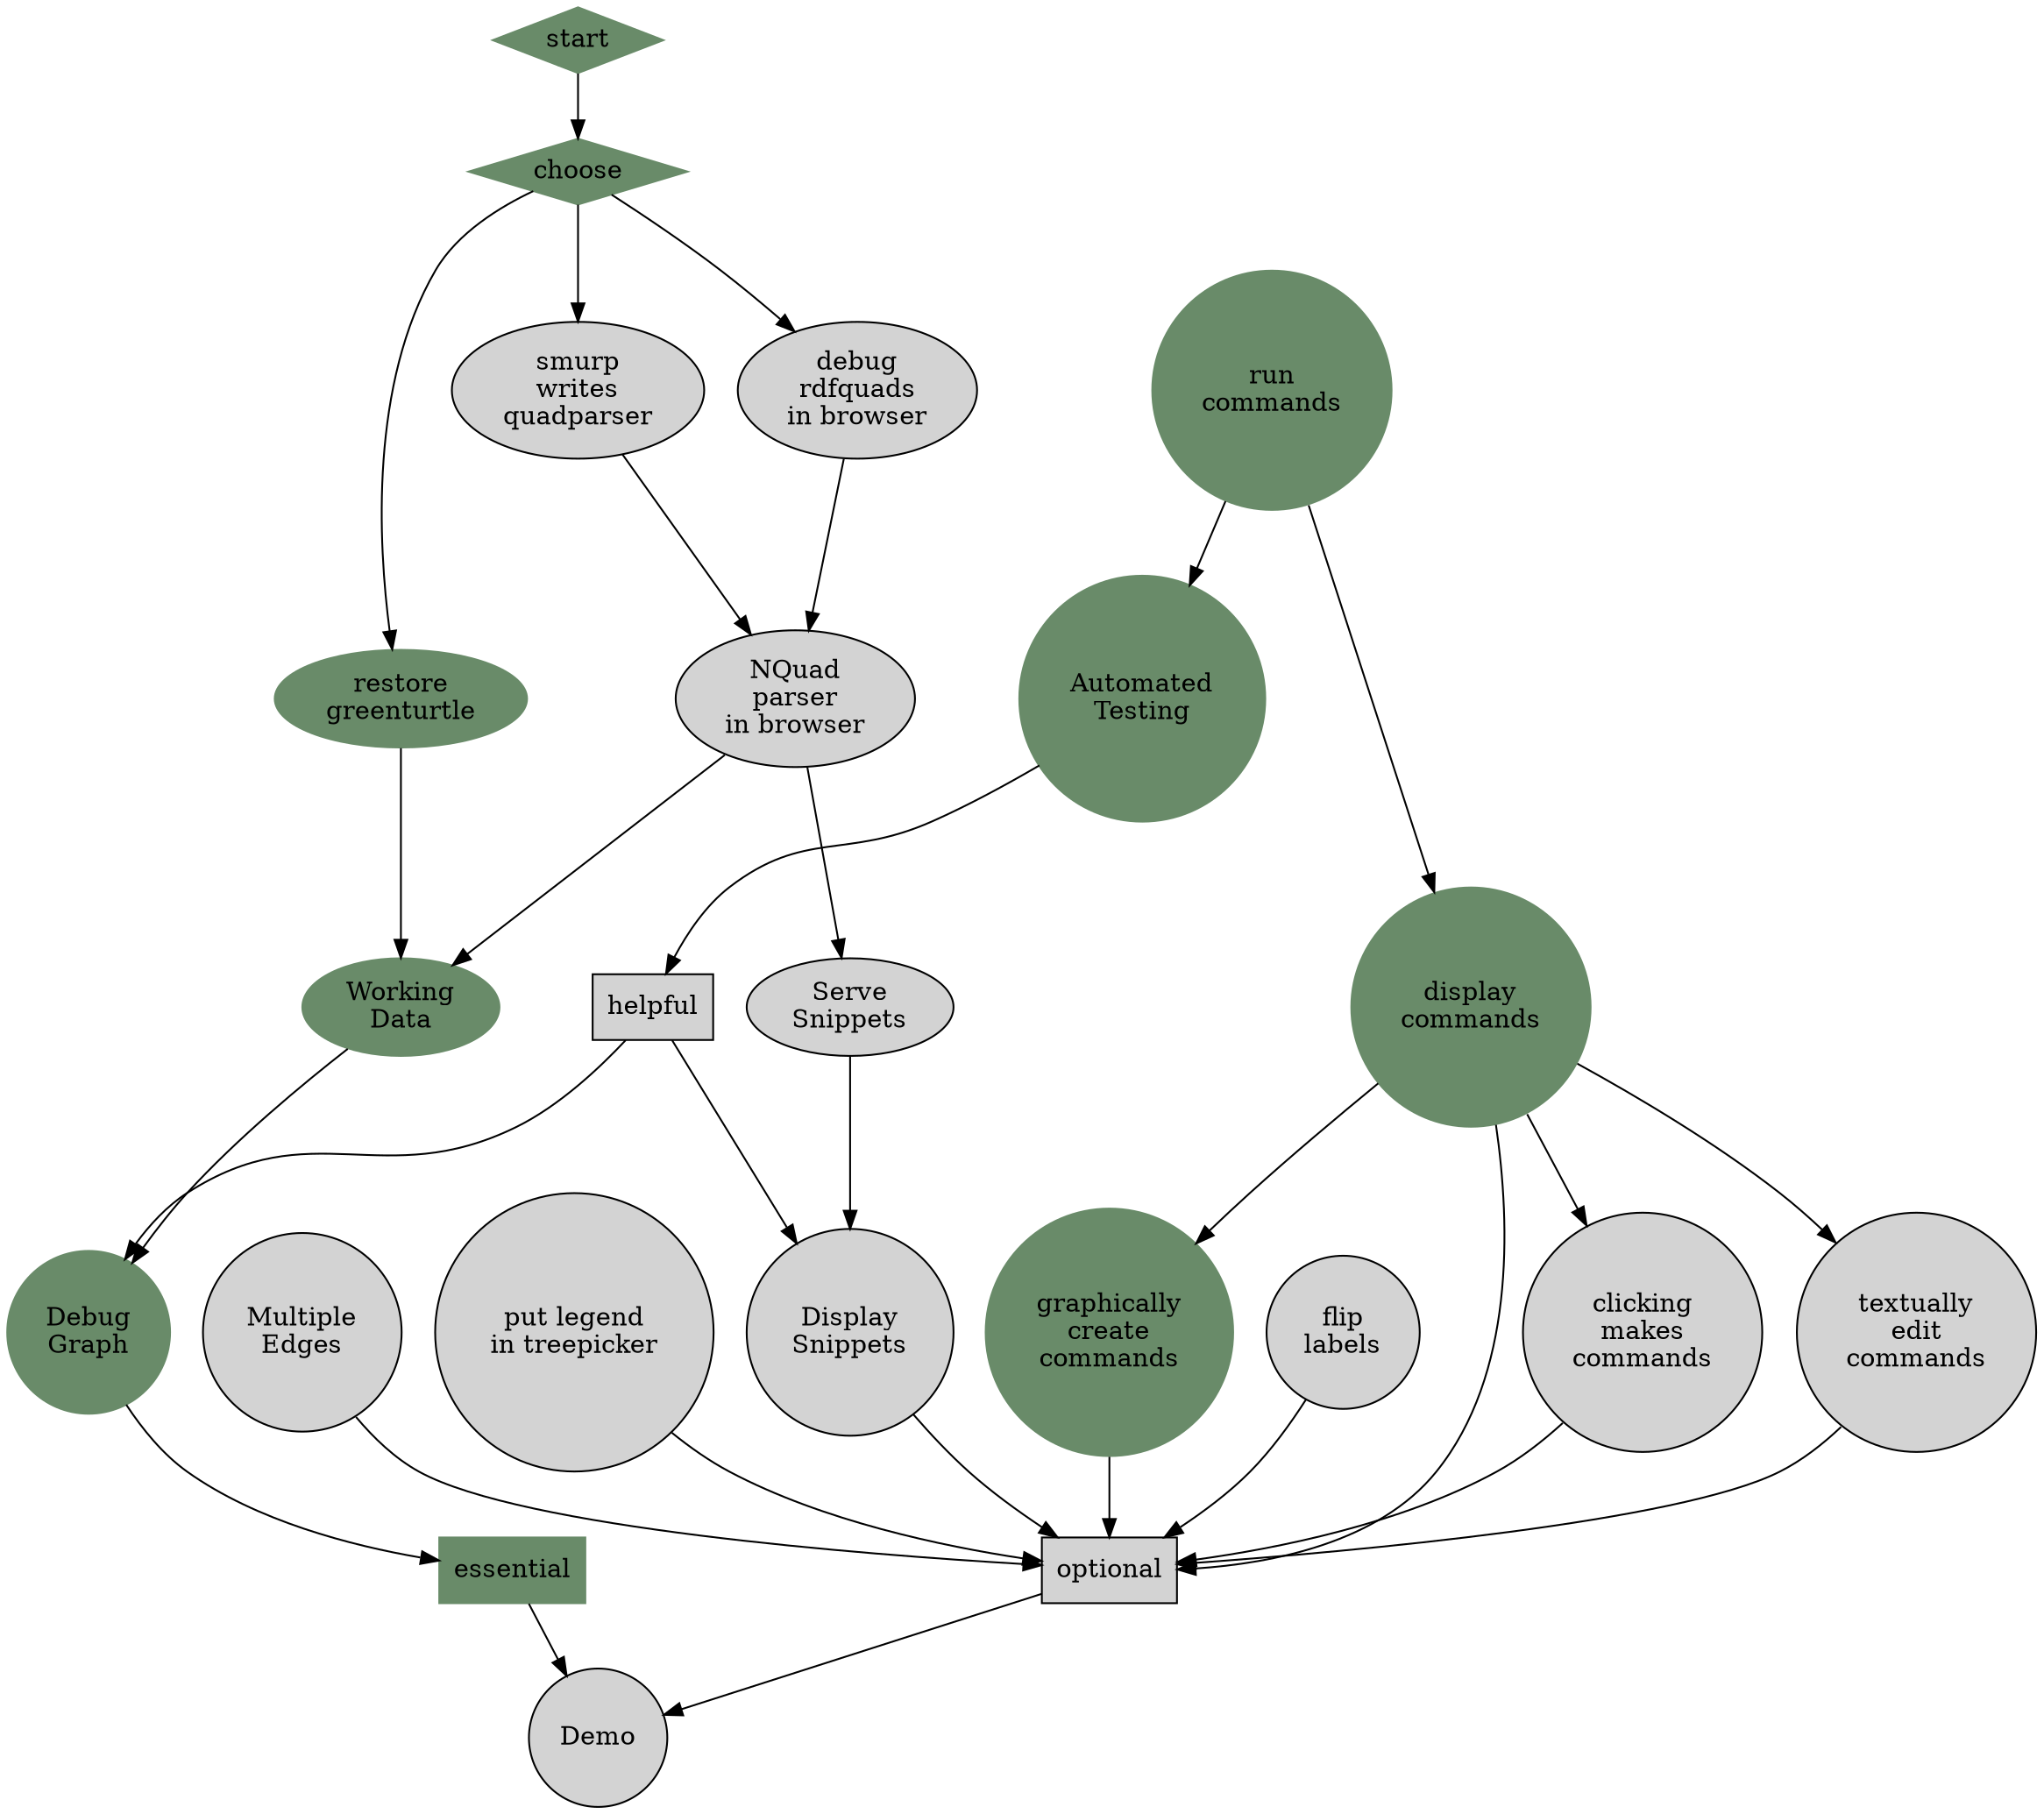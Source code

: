 /*

   dot -T pdf -o dependencies.pdf dependencies.dot
   dot -T svg -o dependencies.svg dependencies.dot 

   See:
     http://www.graphviz.org/content/cluster

   NODE_A   enables   NODE_B;
   serve      ->      display;
*/

digraph huviz_plan {
	node [ style = filled ];
	randkdir=LR;

	subgraph qp {
		 color=lightgrey;
		 style=filled;
		 label="NQuad parser";
		 rdfquads;
		 smurpquads;
		 greenturtle;
	}

        rdfquads[label="debug\nrdfquads\nin browser"];
	smurpquads[label="smurp\nwrites\nquadparser"];

	smurpquads -> quadpars;
	rdfquads -> quadpars;
	quadpars[label="NQuad\nparser\nin browser"];
	greenturtle[label="restore\ngreenturtle",color=darkseagreen4];
	greenturtle -> workdata;
	
	workdata[label="Working\nData",color=darkseagreen4];
	start[shape=Mdiamond,color=darkseagreen4];
	pickpath[label="choose",shape=diamond,color=darkseagreen4];
	start -> pickpath;
	pickpath -> smurpquads;
	pickpath -> rdfquads;
	pickpath -> greenturtle;
	quadpars -> workdata;

	quadpars -> servsnip;

	node [shape = circle];
	dg[label="Debug\nGraph",color=darkseagreen4];
        testing[label="Automated\nTesting",color=darkseagreen4];
        essential[color=darkseagreen4,shape=rect];
	helpful[shape=rect];
	optional[shape=rect];
	essential -> Demo;
	optional -> Demo;
	dispsnip -> optional;
	
	workdata -> dg;

	servsnip -> dispsnip;
	
	dispsnip[label="Display\nSnippets"];
    	servsnip[label="Serve\nSnippets"];
	me[label="Multiple\nEdges"];
	dg -> essential;
	me -> optional;
	runcom[label="run\ncommands",color=darkseagreen4];
	runcom -> dispcom;
        runcom -> testing;
        testing -> helpful;
	helpful -> dispsnip;
        helpful -> dg;

	treepicklegend[label="put legend\nin treepicker"];
        treepicklegend -> optional;

	dispcom[label="display\ncommands",color=darkseagreen4];

	clkcom[label="clicking\nmakes\ncommands"];
	dispcom -> clkcom;

	txtedcom[label="textually\nedit\ncommands"];
        dispcom -> txtedcom;

	gredcom[label="graphically\ncreate\ncommands",color=darkseagreen4];
	dispcom -> gredcom;
	
	fliplabels[label="flip\nlabels"];
        fliplabels  -> optional;

	dispcom -> optional;
	txtedcom -> optional;
	gredcom -> optional;
	clkcom -> optional;

}